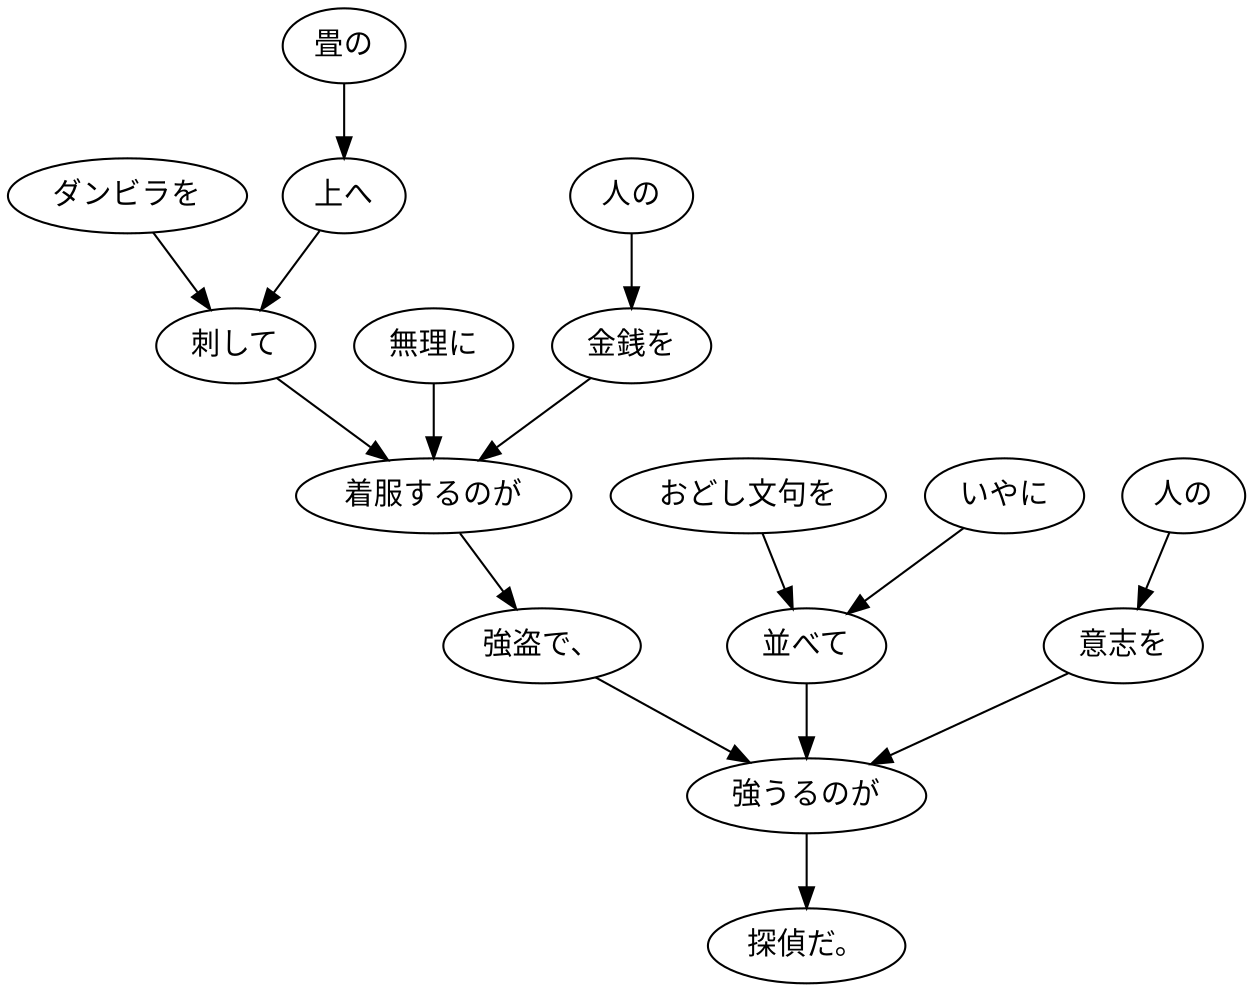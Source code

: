 digraph graph8453 {
	node0 [label="ダンビラを"];
	node1 [label="畳の"];
	node2 [label="上へ"];
	node3 [label="刺して"];
	node4 [label="無理に"];
	node5 [label="人の"];
	node6 [label="金銭を"];
	node7 [label="着服するのが"];
	node8 [label="強盗で、"];
	node9 [label="おどし文句を"];
	node10 [label="いやに"];
	node11 [label="並べて"];
	node12 [label="人の"];
	node13 [label="意志を"];
	node14 [label="強うるのが"];
	node15 [label="探偵だ。"];
	node0 -> node3;
	node1 -> node2;
	node2 -> node3;
	node3 -> node7;
	node4 -> node7;
	node5 -> node6;
	node6 -> node7;
	node7 -> node8;
	node8 -> node14;
	node9 -> node11;
	node10 -> node11;
	node11 -> node14;
	node12 -> node13;
	node13 -> node14;
	node14 -> node15;
}
